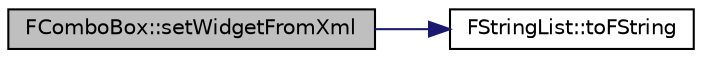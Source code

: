digraph "FComboBox::setWidgetFromXml"
{
 // INTERACTIVE_SVG=YES
  edge [fontname="Helvetica",fontsize="10",labelfontname="Helvetica",labelfontsize="10"];
  node [fontname="Helvetica",fontsize="10",shape=record];
  rankdir="LR";
  Node18 [label="FComboBox::setWidgetFromXml",height=0.2,width=0.4,color="black", fillcolor="grey75", style="filled", fontcolor="black"];
  Node18 -> Node19 [color="midnightblue",fontsize="10",style="solid",fontname="Helvetica"];
  Node19 [label="FStringList::toFString",height=0.2,width=0.4,color="black", fillcolor="white", style="filled",URL="$class_f_string_list.html#ad22c96481414c6dcd98fc14d84bcc081"];
}

